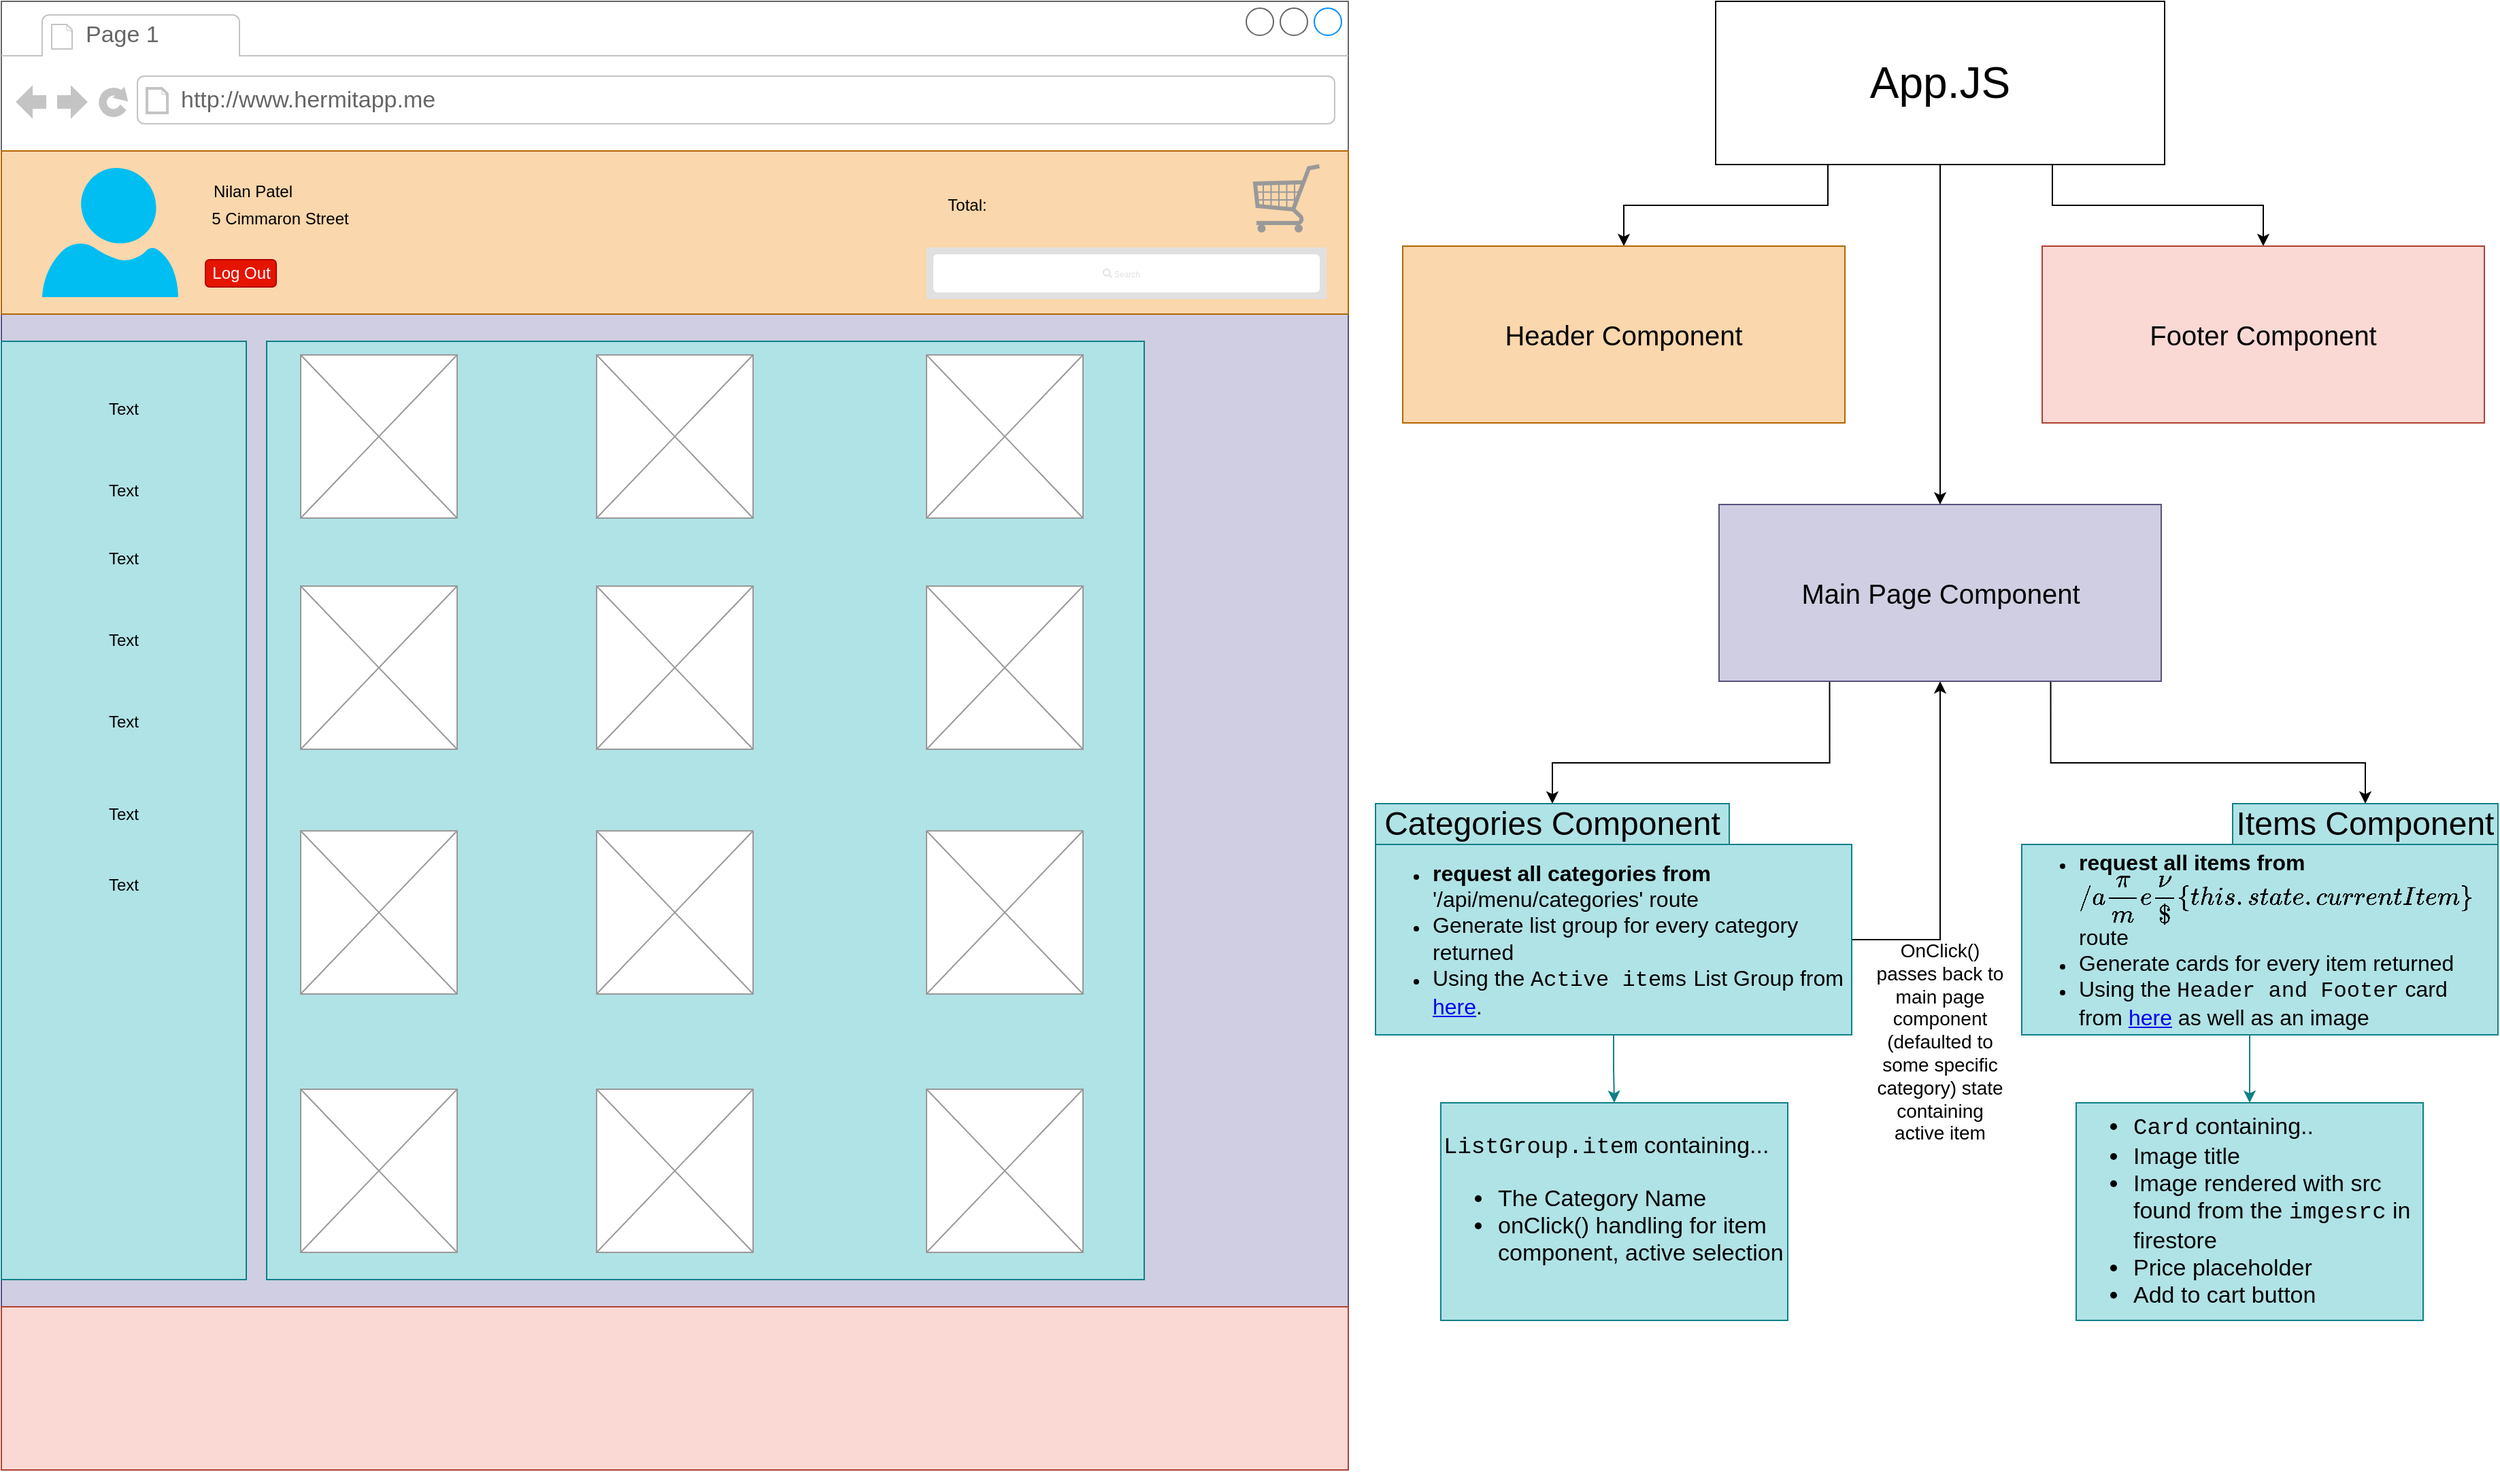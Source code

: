 <mxfile version="14.1.7" type="github">
  <diagram id="gliDbndyc4allHFkqyv5" name="Main Page Flow">
    <mxGraphModel dx="-464" dy="801" grid="1" gridSize="10" guides="1" tooltips="1" connect="1" arrows="1" fold="1" page="1" pageScale="1" pageWidth="850" pageHeight="1100" math="0" shadow="0">
      <root>
        <mxCell id="0" />
        <mxCell id="1" parent="0" />
        <mxCell id="dd2mqRbAXhT_sp-4Myjd-1" value="" style="strokeWidth=1;shadow=0;dashed=0;align=center;html=1;shape=mxgraph.mockup.containers.browserWindow;rSize=0;strokeColor=#666666;strokeColor2=#008cff;strokeColor3=#c4c4c4;mainText=,;recursiveResize=0;" parent="1" vertex="1">
          <mxGeometry x="940" y="630" width="990" height="1080" as="geometry" />
        </mxCell>
        <mxCell id="dd2mqRbAXhT_sp-4Myjd-100" value="" style="rounded=0;whiteSpace=wrap;html=1;align=left;fillColor=#d0cee2;strokeColor=#56517e;" parent="dd2mqRbAXhT_sp-4Myjd-1" vertex="1">
          <mxGeometry y="230" width="990" height="730" as="geometry" />
        </mxCell>
        <mxCell id="dd2mqRbAXhT_sp-4Myjd-2" value="Page 1" style="strokeWidth=1;shadow=0;dashed=0;align=center;html=1;shape=mxgraph.mockup.containers.anchor;fontSize=17;fontColor=#666666;align=left;" parent="dd2mqRbAXhT_sp-4Myjd-1" vertex="1">
          <mxGeometry x="60" y="12" width="110" height="26" as="geometry" />
        </mxCell>
        <mxCell id="dd2mqRbAXhT_sp-4Myjd-3" value="http://www.hermitapp.me" style="strokeWidth=1;shadow=0;dashed=0;align=center;html=1;shape=mxgraph.mockup.containers.anchor;rSize=0;fontSize=17;fontColor=#666666;align=left;" parent="dd2mqRbAXhT_sp-4Myjd-1" vertex="1">
          <mxGeometry x="130" y="60" width="250" height="26" as="geometry" />
        </mxCell>
        <mxCell id="dd2mqRbAXhT_sp-4Myjd-4" value="" style="rounded=0;whiteSpace=wrap;html=1;fillColor=#fad7ac;strokeColor=#b46504;" parent="dd2mqRbAXhT_sp-4Myjd-1" vertex="1">
          <mxGeometry y="110" width="990" height="120" as="geometry" />
        </mxCell>
        <mxCell id="dd2mqRbAXhT_sp-4Myjd-5" value="" style="verticalLabelPosition=bottom;html=1;verticalAlign=top;align=center;strokeColor=none;fillColor=#00BEF2;shape=mxgraph.azure.user;" parent="dd2mqRbAXhT_sp-4Myjd-1" vertex="1">
          <mxGeometry x="30" y="122.5" width="100" height="95" as="geometry" />
        </mxCell>
        <mxCell id="dd2mqRbAXhT_sp-4Myjd-10" value="Nilan Patel" style="text;html=1;strokeColor=none;fillColor=none;align=center;verticalAlign=middle;whiteSpace=wrap;rounded=0;" parent="dd2mqRbAXhT_sp-4Myjd-1" vertex="1">
          <mxGeometry x="150" y="130" width="70" height="20" as="geometry" />
        </mxCell>
        <mxCell id="dd2mqRbAXhT_sp-4Myjd-11" value="5 Cimmaron Street" style="text;html=1;strokeColor=none;fillColor=none;align=center;verticalAlign=middle;whiteSpace=wrap;rounded=0;" parent="dd2mqRbAXhT_sp-4Myjd-1" vertex="1">
          <mxGeometry x="150" y="150" width="110" height="20" as="geometry" />
        </mxCell>
        <mxCell id="dd2mqRbAXhT_sp-4Myjd-12" value="Log Out" style="rounded=1;fillColor=#e51400;align=center;strokeColor=#B20000;html=1;fontSize=12;fontColor=#ffffff;" parent="dd2mqRbAXhT_sp-4Myjd-1" vertex="1">
          <mxGeometry x="150" y="190" width="52" height="20" as="geometry" />
        </mxCell>
        <mxCell id="dd2mqRbAXhT_sp-4Myjd-14" value="" style="shape=rect;fillColor=#e0e0e0;strokeColor=none;" parent="dd2mqRbAXhT_sp-4Myjd-1" vertex="1">
          <mxGeometry x="680" y="181" width="294" height="38" as="geometry" />
        </mxCell>
        <mxCell id="dd2mqRbAXhT_sp-4Myjd-15" value="" style="html=1;strokeWidth=1;shadow=0;dashed=0;shape=mxgraph.ios7ui.marginRect;rx=3;ry=3;rectMargin=5;strokeColor=none;" parent="dd2mqRbAXhT_sp-4Myjd-14" vertex="1">
          <mxGeometry width="294" height="38" as="geometry" />
        </mxCell>
        <mxCell id="dd2mqRbAXhT_sp-4Myjd-16" value="Search" style="shape=mxgraph.ios7.icons.looking_glass;strokeColor=#e0e0e0;fillColor=none;fontColor=#e0e0e0;labelPosition=right;verticalLabelPosition=middle;align=left;verticalAlign=middle;fontSize=6;fontStyle=0;spacingTop=2;" parent="dd2mqRbAXhT_sp-4Myjd-14" vertex="1">
          <mxGeometry x="0.5" y="0.5" width="6" height="6" relative="1" as="geometry">
            <mxPoint x="-17" y="-3" as="offset" />
          </mxGeometry>
        </mxCell>
        <mxCell id="dd2mqRbAXhT_sp-4Myjd-17" value="" style="verticalLabelPosition=bottom;shadow=0;dashed=0;align=center;html=1;verticalAlign=top;strokeWidth=1;shape=mxgraph.mockup.misc.shoppingCart;strokeColor=#999999;" parent="dd2mqRbAXhT_sp-4Myjd-1" vertex="1">
          <mxGeometry x="920" y="120" width="50" height="50" as="geometry" />
        </mxCell>
        <mxCell id="dd2mqRbAXhT_sp-4Myjd-24" value="" style="rounded=0;whiteSpace=wrap;html=1;fillColor=#fad9d5;strokeColor=#ae4132;" parent="dd2mqRbAXhT_sp-4Myjd-1" vertex="1">
          <mxGeometry y="960" width="990" height="120" as="geometry" />
        </mxCell>
        <mxCell id="dd2mqRbAXhT_sp-4Myjd-25" value="Total: " style="text;html=1;strokeColor=none;fillColor=none;align=center;verticalAlign=middle;whiteSpace=wrap;rounded=0;" parent="dd2mqRbAXhT_sp-4Myjd-1" vertex="1">
          <mxGeometry x="690" y="140" width="40" height="20" as="geometry" />
        </mxCell>
        <mxCell id="dd2mqRbAXhT_sp-4Myjd-23" value="" style="rounded=0;whiteSpace=wrap;html=1;fillColor=#b0e3e6;strokeColor=#0e8088;" parent="dd2mqRbAXhT_sp-4Myjd-1" vertex="1">
          <mxGeometry y="250" width="180" height="690" as="geometry" />
        </mxCell>
        <mxCell id="dd2mqRbAXhT_sp-4Myjd-26" value="" style="rounded=0;whiteSpace=wrap;html=1;fillColor=#b0e3e6;strokeColor=#0e8088;" parent="dd2mqRbAXhT_sp-4Myjd-1" vertex="1">
          <mxGeometry x="195" y="250" width="645" height="690" as="geometry" />
        </mxCell>
        <mxCell id="dd2mqRbAXhT_sp-4Myjd-31" value="Text" style="text;html=1;strokeColor=none;fillColor=none;align=center;verticalAlign=middle;whiteSpace=wrap;rounded=0;" parent="dd2mqRbAXhT_sp-4Myjd-1" vertex="1">
          <mxGeometry y="280" width="180" height="40" as="geometry" />
        </mxCell>
        <mxCell id="dd2mqRbAXhT_sp-4Myjd-32" value="Text" style="text;html=1;strokeColor=none;fillColor=none;align=center;verticalAlign=middle;whiteSpace=wrap;rounded=0;" parent="dd2mqRbAXhT_sp-4Myjd-1" vertex="1">
          <mxGeometry y="340" width="180" height="40" as="geometry" />
        </mxCell>
        <mxCell id="dd2mqRbAXhT_sp-4Myjd-33" value="Text" style="text;html=1;strokeColor=none;fillColor=none;align=center;verticalAlign=middle;whiteSpace=wrap;rounded=0;" parent="dd2mqRbAXhT_sp-4Myjd-1" vertex="1">
          <mxGeometry y="390" width="180" height="40" as="geometry" />
        </mxCell>
        <mxCell id="dd2mqRbAXhT_sp-4Myjd-34" value="Text" style="text;html=1;strokeColor=none;fillColor=none;align=center;verticalAlign=middle;whiteSpace=wrap;rounded=0;" parent="dd2mqRbAXhT_sp-4Myjd-1" vertex="1">
          <mxGeometry y="450" width="180" height="40" as="geometry" />
        </mxCell>
        <mxCell id="dd2mqRbAXhT_sp-4Myjd-35" value="Text" style="text;html=1;strokeColor=none;fillColor=none;align=center;verticalAlign=middle;whiteSpace=wrap;rounded=0;" parent="dd2mqRbAXhT_sp-4Myjd-1" vertex="1">
          <mxGeometry y="510" width="180" height="40" as="geometry" />
        </mxCell>
        <mxCell id="dd2mqRbAXhT_sp-4Myjd-36" value="Text" style="text;html=1;strokeColor=none;fillColor=none;align=center;verticalAlign=middle;whiteSpace=wrap;rounded=0;" parent="dd2mqRbAXhT_sp-4Myjd-1" vertex="1">
          <mxGeometry y="575" width="180" height="45" as="geometry" />
        </mxCell>
        <mxCell id="dd2mqRbAXhT_sp-4Myjd-37" value="Text" style="text;html=1;strokeColor=none;fillColor=none;align=center;verticalAlign=middle;whiteSpace=wrap;rounded=0;" parent="dd2mqRbAXhT_sp-4Myjd-1" vertex="1">
          <mxGeometry y="630" width="180" height="40" as="geometry" />
        </mxCell>
        <mxCell id="dd2mqRbAXhT_sp-4Myjd-53" value="" style="verticalLabelPosition=bottom;shadow=0;dashed=0;align=center;html=1;verticalAlign=top;strokeWidth=1;shape=mxgraph.mockup.graphics.simpleIcon;strokeColor=#999999;fillColor=#ffffff;" parent="dd2mqRbAXhT_sp-4Myjd-1" vertex="1">
          <mxGeometry x="220" y="800" width="115" height="120" as="geometry" />
        </mxCell>
        <mxCell id="dd2mqRbAXhT_sp-4Myjd-101" value="" style="verticalLabelPosition=bottom;shadow=0;dashed=0;align=center;html=1;verticalAlign=top;strokeWidth=1;shape=mxgraph.mockup.graphics.simpleIcon;strokeColor=#999999;fillColor=#ffffff;" parent="dd2mqRbAXhT_sp-4Myjd-1" vertex="1">
          <mxGeometry x="437.5" y="800" width="115" height="120" as="geometry" />
        </mxCell>
        <mxCell id="dd2mqRbAXhT_sp-4Myjd-102" value="" style="verticalLabelPosition=bottom;shadow=0;dashed=0;align=center;html=1;verticalAlign=top;strokeWidth=1;shape=mxgraph.mockup.graphics.simpleIcon;strokeColor=#999999;fillColor=#ffffff;" parent="dd2mqRbAXhT_sp-4Myjd-1" vertex="1">
          <mxGeometry x="680" y="800" width="115" height="120" as="geometry" />
        </mxCell>
        <mxCell id="dd2mqRbAXhT_sp-4Myjd-103" value="" style="verticalLabelPosition=bottom;shadow=0;dashed=0;align=center;html=1;verticalAlign=top;strokeWidth=1;shape=mxgraph.mockup.graphics.simpleIcon;strokeColor=#999999;fillColor=#ffffff;" parent="dd2mqRbAXhT_sp-4Myjd-1" vertex="1">
          <mxGeometry x="220" y="610" width="115" height="120" as="geometry" />
        </mxCell>
        <mxCell id="dd2mqRbAXhT_sp-4Myjd-104" value="" style="verticalLabelPosition=bottom;shadow=0;dashed=0;align=center;html=1;verticalAlign=top;strokeWidth=1;shape=mxgraph.mockup.graphics.simpleIcon;strokeColor=#999999;fillColor=#ffffff;" parent="dd2mqRbAXhT_sp-4Myjd-1" vertex="1">
          <mxGeometry x="437.5" y="610" width="115" height="120" as="geometry" />
        </mxCell>
        <mxCell id="dd2mqRbAXhT_sp-4Myjd-105" value="" style="verticalLabelPosition=bottom;shadow=0;dashed=0;align=center;html=1;verticalAlign=top;strokeWidth=1;shape=mxgraph.mockup.graphics.simpleIcon;strokeColor=#999999;fillColor=#ffffff;" parent="dd2mqRbAXhT_sp-4Myjd-1" vertex="1">
          <mxGeometry x="680" y="610" width="115" height="120" as="geometry" />
        </mxCell>
        <mxCell id="dd2mqRbAXhT_sp-4Myjd-106" value="" style="verticalLabelPosition=bottom;shadow=0;dashed=0;align=center;html=1;verticalAlign=top;strokeWidth=1;shape=mxgraph.mockup.graphics.simpleIcon;strokeColor=#999999;fillColor=#ffffff;" parent="dd2mqRbAXhT_sp-4Myjd-1" vertex="1">
          <mxGeometry x="220" y="430" width="115" height="120" as="geometry" />
        </mxCell>
        <mxCell id="dd2mqRbAXhT_sp-4Myjd-107" value="" style="verticalLabelPosition=bottom;shadow=0;dashed=0;align=center;html=1;verticalAlign=top;strokeWidth=1;shape=mxgraph.mockup.graphics.simpleIcon;strokeColor=#999999;fillColor=#ffffff;" parent="dd2mqRbAXhT_sp-4Myjd-1" vertex="1">
          <mxGeometry x="437.5" y="430" width="115" height="120" as="geometry" />
        </mxCell>
        <mxCell id="dd2mqRbAXhT_sp-4Myjd-108" value="" style="verticalLabelPosition=bottom;shadow=0;dashed=0;align=center;html=1;verticalAlign=top;strokeWidth=1;shape=mxgraph.mockup.graphics.simpleIcon;strokeColor=#999999;fillColor=#ffffff;" parent="dd2mqRbAXhT_sp-4Myjd-1" vertex="1">
          <mxGeometry x="680" y="430" width="115" height="120" as="geometry" />
        </mxCell>
        <mxCell id="dd2mqRbAXhT_sp-4Myjd-109" value="" style="verticalLabelPosition=bottom;shadow=0;dashed=0;align=center;html=1;verticalAlign=top;strokeWidth=1;shape=mxgraph.mockup.graphics.simpleIcon;strokeColor=#999999;fillColor=#ffffff;" parent="dd2mqRbAXhT_sp-4Myjd-1" vertex="1">
          <mxGeometry x="220" y="260" width="115" height="120" as="geometry" />
        </mxCell>
        <mxCell id="dd2mqRbAXhT_sp-4Myjd-110" value="" style="verticalLabelPosition=bottom;shadow=0;dashed=0;align=center;html=1;verticalAlign=top;strokeWidth=1;shape=mxgraph.mockup.graphics.simpleIcon;strokeColor=#999999;fillColor=#ffffff;" parent="dd2mqRbAXhT_sp-4Myjd-1" vertex="1">
          <mxGeometry x="437.5" y="260" width="115" height="120" as="geometry" />
        </mxCell>
        <mxCell id="dd2mqRbAXhT_sp-4Myjd-111" value="" style="verticalLabelPosition=bottom;shadow=0;dashed=0;align=center;html=1;verticalAlign=top;strokeWidth=1;shape=mxgraph.mockup.graphics.simpleIcon;strokeColor=#999999;fillColor=#ffffff;" parent="dd2mqRbAXhT_sp-4Myjd-1" vertex="1">
          <mxGeometry x="680" y="260" width="115" height="120" as="geometry" />
        </mxCell>
        <mxCell id="dd2mqRbAXhT_sp-4Myjd-95" style="edgeStyle=orthogonalEdgeStyle;rounded=0;orthogonalLoop=1;jettySize=auto;html=1;exitX=0.5;exitY=1;exitDx=0;exitDy=0;entryX=0.5;entryY=0;entryDx=0;entryDy=0;fillColor=#b0e3e6;strokeColor=#0e8088;" parent="1" source="dd2mqRbAXhT_sp-4Myjd-62" target="dd2mqRbAXhT_sp-4Myjd-76" edge="1">
          <mxGeometry relative="1" as="geometry" />
        </mxCell>
        <mxCell id="dd2mqRbAXhT_sp-4Myjd-115" style="edgeStyle=orthogonalEdgeStyle;rounded=0;orthogonalLoop=1;jettySize=auto;html=1;exitX=1;exitY=0.5;exitDx=0;exitDy=0;entryX=0.5;entryY=1;entryDx=0;entryDy=0;" parent="1" source="dd2mqRbAXhT_sp-4Myjd-62" target="dd2mqRbAXhT_sp-4Myjd-84" edge="1">
          <mxGeometry relative="1" as="geometry" />
        </mxCell>
        <mxCell id="dd2mqRbAXhT_sp-4Myjd-62" value="&lt;ul&gt;&lt;li&gt;&lt;font style=&quot;font-size: 16px&quot;&gt;&lt;b&gt;request all categories from&lt;/b&gt; &#39;/api/menu/categories&#39; route&lt;/font&gt;&lt;/li&gt;&lt;li&gt;&lt;font style=&quot;font-size: 16px&quot;&gt;Generate list group for every category returned&lt;br&gt;&lt;/font&gt;&lt;/li&gt;&lt;li&gt;&lt;font style=&quot;font-size: 16px&quot;&gt;Using the &lt;font face=&quot;Courier New&quot;&gt;Active items&lt;/font&gt; List Group from &lt;a href=&quot;https://react-bootstrap.github.io/components/list-group/#active-items&quot;&gt;here&lt;/a&gt;.&lt;br&gt;&lt;/font&gt;&lt;/li&gt;&lt;/ul&gt;" style="text;html=1;align=left;verticalAlign=middle;whiteSpace=wrap;rounded=0;spacingRight=1;fillColor=#b0e3e6;strokeColor=#0e8088;" parent="1" vertex="1">
          <mxGeometry x="1950" y="1250" width="350" height="140" as="geometry" />
        </mxCell>
        <mxCell id="dd2mqRbAXhT_sp-4Myjd-76" value="&lt;font style=&quot;font-size: 17px&quot; face=&quot;Courier New&quot;&gt;ListGroup.item&lt;/font&gt;&lt;font style=&quot;font-size: 17px&quot;&gt; containing...&lt;/font&gt;&lt;ul style=&quot;font-size: 17px&quot;&gt;&lt;li&gt;&lt;font style=&quot;font-size: 17px&quot;&gt;The Category Name&lt;/font&gt;&lt;/li&gt;&lt;li&gt;&lt;div&gt;&lt;font style=&quot;font-size: 17px&quot;&gt;onClick() handling for item component, active selection&lt;br&gt;&lt;/font&gt;&lt;/div&gt;&lt;/li&gt;&lt;/ul&gt;" style="rounded=0;whiteSpace=wrap;html=1;align=left;fillColor=#b0e3e6;strokeColor=#0e8088;" parent="1" vertex="1">
          <mxGeometry x="1998" y="1440" width="255" height="160" as="geometry" />
        </mxCell>
        <mxCell id="dd2mqRbAXhT_sp-4Myjd-78" value="&lt;font style=&quot;font-size: 24px&quot;&gt;Categories Component&lt;/font&gt;" style="text;html=1;align=center;verticalAlign=middle;whiteSpace=wrap;rounded=0;fillColor=#b0e3e6;strokeColor=#0e8088;" parent="1" vertex="1">
          <mxGeometry x="1950" y="1220" width="260" height="30" as="geometry" />
        </mxCell>
        <mxCell id="dd2mqRbAXhT_sp-4Myjd-96" style="edgeStyle=orthogonalEdgeStyle;rounded=0;orthogonalLoop=1;jettySize=auto;html=1;exitX=0.5;exitY=1;exitDx=0;exitDy=0;entryX=0.5;entryY=0;entryDx=0;entryDy=0;fillColor=#b0e3e6;strokeColor=#0e8088;" parent="1" edge="1">
          <mxGeometry relative="1" as="geometry">
            <mxPoint x="2592.5" y="1390" as="sourcePoint" />
            <mxPoint x="2592.5" y="1440" as="targetPoint" />
          </mxGeometry>
        </mxCell>
        <mxCell id="dd2mqRbAXhT_sp-4Myjd-83" value="&lt;div&gt;&lt;font style=&quot;font-size: 24px&quot;&gt;Items Component&lt;/font&gt;&lt;/div&gt;" style="text;html=1;align=center;verticalAlign=middle;whiteSpace=wrap;rounded=0;fillColor=#b0e3e6;strokeColor=#0e8088;" parent="1" vertex="1">
          <mxGeometry x="2580" y="1220" width="195" height="30" as="geometry" />
        </mxCell>
        <mxCell id="dd2mqRbAXhT_sp-4Myjd-85" style="edgeStyle=orthogonalEdgeStyle;rounded=0;orthogonalLoop=1;jettySize=auto;html=1;exitX=0.25;exitY=1;exitDx=0;exitDy=0;entryX=0.5;entryY=0;entryDx=0;entryDy=0;" parent="1" source="dd2mqRbAXhT_sp-4Myjd-84" target="dd2mqRbAXhT_sp-4Myjd-78" edge="1">
          <mxGeometry relative="1" as="geometry">
            <Array as="points">
              <mxPoint x="2284" y="1190" />
              <mxPoint x="2080" y="1190" />
            </Array>
          </mxGeometry>
        </mxCell>
        <mxCell id="dd2mqRbAXhT_sp-4Myjd-86" style="edgeStyle=orthogonalEdgeStyle;rounded=0;orthogonalLoop=1;jettySize=auto;html=1;exitX=0.75;exitY=1;exitDx=0;exitDy=0;entryX=0.5;entryY=0;entryDx=0;entryDy=0;" parent="1" source="dd2mqRbAXhT_sp-4Myjd-84" target="dd2mqRbAXhT_sp-4Myjd-83" edge="1">
          <mxGeometry relative="1" as="geometry">
            <Array as="points">
              <mxPoint x="2446" y="1190" />
              <mxPoint x="2678" y="1190" />
            </Array>
          </mxGeometry>
        </mxCell>
        <mxCell id="dd2mqRbAXhT_sp-4Myjd-84" value="&lt;div style=&quot;font-size: 20px&quot;&gt;&lt;font style=&quot;font-size: 20px&quot;&gt;Main Page Component&lt;/font&gt;&lt;/div&gt;" style="rounded=0;whiteSpace=wrap;html=1;align=center;fillColor=#d0cee2;strokeColor=#56517e;" parent="1" vertex="1">
          <mxGeometry x="2202.5" y="1000" width="325" height="130" as="geometry" />
        </mxCell>
        <mxCell id="dd2mqRbAXhT_sp-4Myjd-97" style="edgeStyle=orthogonalEdgeStyle;rounded=0;orthogonalLoop=1;jettySize=auto;html=1;exitX=0.25;exitY=1;exitDx=0;exitDy=0;" parent="1" source="dd2mqRbAXhT_sp-4Myjd-87" target="dd2mqRbAXhT_sp-4Myjd-90" edge="1">
          <mxGeometry relative="1" as="geometry" />
        </mxCell>
        <mxCell id="dd2mqRbAXhT_sp-4Myjd-98" style="edgeStyle=orthogonalEdgeStyle;rounded=0;orthogonalLoop=1;jettySize=auto;html=1;exitX=0.75;exitY=1;exitDx=0;exitDy=0;entryX=0.5;entryY=0;entryDx=0;entryDy=0;" parent="1" source="dd2mqRbAXhT_sp-4Myjd-87" target="dd2mqRbAXhT_sp-4Myjd-93" edge="1">
          <mxGeometry relative="1" as="geometry" />
        </mxCell>
        <mxCell id="dd2mqRbAXhT_sp-4Myjd-99" style="edgeStyle=orthogonalEdgeStyle;rounded=0;orthogonalLoop=1;jettySize=auto;html=1;exitX=0.5;exitY=1;exitDx=0;exitDy=0;entryX=0.5;entryY=0;entryDx=0;entryDy=0;" parent="1" source="dd2mqRbAXhT_sp-4Myjd-87" target="dd2mqRbAXhT_sp-4Myjd-84" edge="1">
          <mxGeometry relative="1" as="geometry" />
        </mxCell>
        <mxCell id="dd2mqRbAXhT_sp-4Myjd-87" value="&lt;div style=&quot;font-size: 32px&quot; align=&quot;center&quot;&gt;&lt;font style=&quot;font-size: 32px&quot;&gt;App.JS&lt;/font&gt;&lt;/div&gt;" style="rounded=0;whiteSpace=wrap;html=1;align=center;" parent="1" vertex="1">
          <mxGeometry x="2200" y="630" width="330" height="120" as="geometry" />
        </mxCell>
        <mxCell id="dd2mqRbAXhT_sp-4Myjd-90" value="&lt;div style=&quot;font-size: 20px&quot;&gt;&lt;font style=&quot;font-size: 20px&quot;&gt;Header Component&lt;/font&gt;&lt;/div&gt;" style="rounded=0;whiteSpace=wrap;html=1;align=center;fillColor=#fad7ac;strokeColor=#b46504;" parent="1" vertex="1">
          <mxGeometry x="1970" y="810" width="325" height="130" as="geometry" />
        </mxCell>
        <mxCell id="dd2mqRbAXhT_sp-4Myjd-93" value="&lt;div style=&quot;font-size: 20px&quot;&gt;&lt;font style=&quot;font-size: 20px&quot;&gt;Footer Component&lt;/font&gt;&lt;/div&gt;" style="rounded=0;whiteSpace=wrap;html=1;align=center;fillColor=#fad9d5;strokeColor=#ae4132;" parent="1" vertex="1">
          <mxGeometry x="2440" y="810" width="325" height="130" as="geometry" />
        </mxCell>
        <mxCell id="dd2mqRbAXhT_sp-4Myjd-112" value="&lt;ul style=&quot;font-size: 17px&quot;&gt;&lt;li&gt;&lt;font style=&quot;font-size: 17px&quot; face=&quot;Courier New&quot;&gt;Card&lt;/font&gt;&lt;font style=&quot;font-size: 17px&quot;&gt; containing..&lt;/font&gt;&lt;/li&gt;&lt;li&gt;&lt;font style=&quot;font-size: 17px&quot;&gt;Image title&lt;br&gt;&lt;/font&gt;&lt;/li&gt;&lt;li&gt;&lt;font style=&quot;font-size: 17px&quot;&gt;Image rendered with src found from &lt;/font&gt;&lt;font style=&quot;font-size: 17px&quot;&gt;&lt;font style=&quot;font-size: 17px&quot;&gt;the &lt;font style=&quot;font-size: 17px&quot; face=&quot;Courier New&quot;&gt;imgesrc&lt;/font&gt; in firestore&lt;/font&gt;&lt;/font&gt;&lt;/li&gt;&lt;li&gt;&lt;font style=&quot;font-size: 17px&quot;&gt;&lt;font style=&quot;font-size: 17px&quot;&gt;Price placeholder&lt;/font&gt;&lt;/font&gt;&lt;/li&gt;&lt;li&gt;&lt;font style=&quot;font-size: 17px&quot;&gt;&lt;font style=&quot;font-size: 17px&quot;&gt;Add to cart button&lt;br&gt;&lt;/font&gt;&lt;/font&gt;&lt;/li&gt;&lt;/ul&gt;" style="rounded=0;whiteSpace=wrap;html=1;align=left;fillColor=#b0e3e6;strokeColor=#0e8088;" parent="1" vertex="1">
          <mxGeometry x="2465" y="1440" width="255" height="160" as="geometry" />
        </mxCell>
        <mxCell id="dd2mqRbAXhT_sp-4Myjd-113" value="&lt;ul&gt;&lt;li&gt;&lt;font style=&quot;font-size: 16px&quot;&gt;&lt;b&gt;request all items from&lt;/b&gt; `/api/menu/${this.state.currentItem}` route&lt;/font&gt;&lt;/li&gt;&lt;li&gt;&lt;font style=&quot;font-size: 16px&quot;&gt;Generate cards for every item returned&lt;br&gt;&lt;/font&gt;&lt;/li&gt;&lt;li&gt;&lt;font style=&quot;font-size: 16px&quot;&gt;Using the &lt;font face=&quot;Courier New&quot;&gt;Header and Footer&lt;/font&gt; card from &lt;a href=&quot;https://react-bootstrap.github.io/components/cards/#header-and-footer&quot;&gt;here&lt;/a&gt; as well as an image&lt;br&gt;&lt;/font&gt;&lt;/li&gt;&lt;/ul&gt;" style="text;html=1;align=left;verticalAlign=middle;whiteSpace=wrap;rounded=0;spacingRight=1;fillColor=#b0e3e6;strokeColor=#0e8088;" parent="1" vertex="1">
          <mxGeometry x="2425" y="1250" width="350" height="140" as="geometry" />
        </mxCell>
        <mxCell id="dd2mqRbAXhT_sp-4Myjd-116" value="&lt;div style=&quot;font-size: 14px&quot;&gt;&lt;font style=&quot;font-size: 14px&quot;&gt;OnClick()&lt;/font&gt;&lt;/div&gt;&lt;div style=&quot;font-size: 14px&quot;&gt;&lt;font style=&quot;font-size: 14px&quot;&gt;&lt;font style=&quot;font-size: 14px&quot;&gt;passes back to main page component (defaulted to some specific category) state containing&lt;/font&gt; active item&lt;br style=&quot;font-size: 14px&quot;&gt;&lt;/font&gt;&lt;/div&gt;" style="text;html=1;strokeColor=none;fillColor=none;align=center;verticalAlign=middle;whiteSpace=wrap;rounded=0;fontSize=14;" parent="1" vertex="1">
          <mxGeometry x="2315" y="1320" width="100" height="150" as="geometry" />
        </mxCell>
      </root>
    </mxGraphModel>
  </diagram>
</mxfile>
